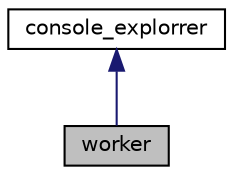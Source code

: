 digraph "worker"
{
  edge [fontname="Helvetica",fontsize="10",labelfontname="Helvetica",labelfontsize="10"];
  node [fontname="Helvetica",fontsize="10",shape=record];
  Node2 [label="worker",height=0.2,width=0.4,color="black", fillcolor="grey75", style="filled", fontcolor="black"];
  Node3 -> Node2 [dir="back",color="midnightblue",fontsize="10",style="solid",fontname="Helvetica"];
  Node3 [label="console_explorrer",height=0.2,width=0.4,color="black", fillcolor="white", style="filled",URL="$classconsole__explorrer.html",tooltip="Class, that provide console operations. "];
}
